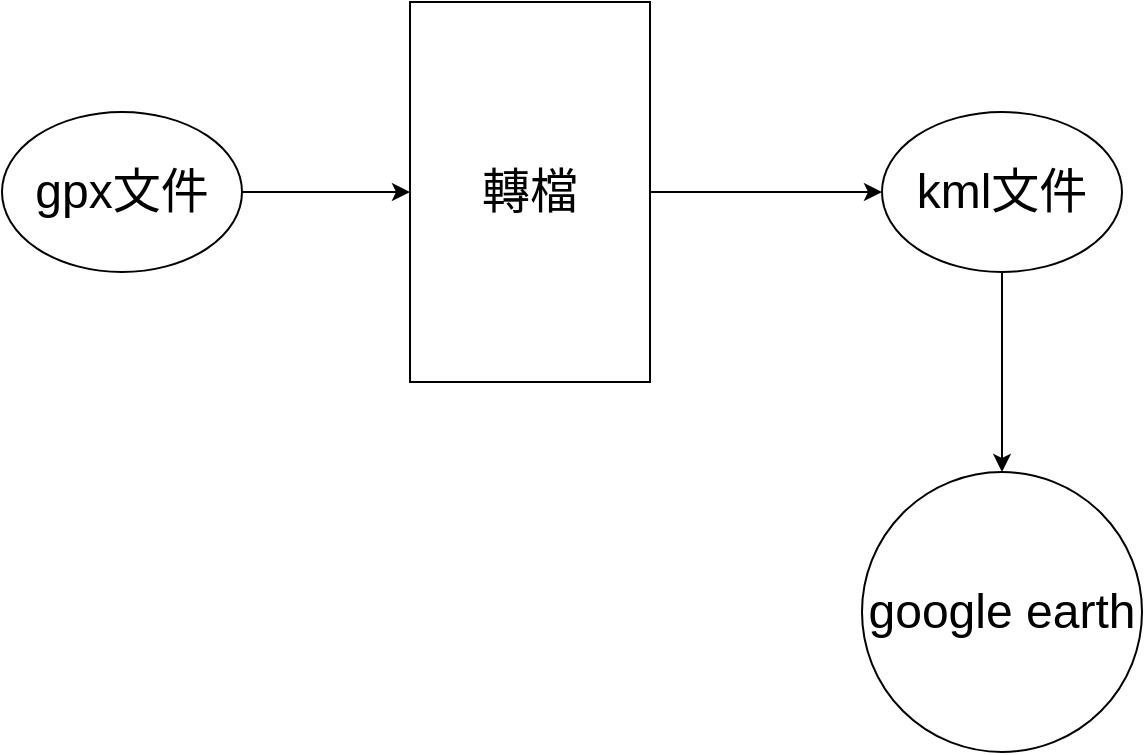 <mxfile version="16.1.4" type="github">
  <diagram id="5e5Dk54hfpTxT54ZvgJR" name="Page-1">
    <mxGraphModel dx="946" dy="645" grid="1" gridSize="10" guides="1" tooltips="1" connect="1" arrows="1" fold="1" page="1" pageScale="1" pageWidth="827" pageHeight="1169" math="0" shadow="0">
      <root>
        <mxCell id="0" />
        <mxCell id="1" parent="0" />
        <mxCell id="ZuTiCQ5FA80Gp5bhVFO8-1" value="&lt;font style=&quot;font-size: 24px&quot;&gt;gpx文件&lt;/font&gt;" style="ellipse;whiteSpace=wrap;html=1;" vertex="1" parent="1">
          <mxGeometry x="150" y="200" width="120" height="80" as="geometry" />
        </mxCell>
        <mxCell id="ZuTiCQ5FA80Gp5bhVFO8-2" value="轉檔" style="rounded=0;whiteSpace=wrap;html=1;fontSize=24;" vertex="1" parent="1">
          <mxGeometry x="354" y="145" width="120" height="190" as="geometry" />
        </mxCell>
        <mxCell id="ZuTiCQ5FA80Gp5bhVFO8-3" value="" style="endArrow=classic;html=1;rounded=0;fontSize=24;exitX=1;exitY=0.5;exitDx=0;exitDy=0;entryX=0;entryY=0.5;entryDx=0;entryDy=0;" edge="1" parent="1" source="ZuTiCQ5FA80Gp5bhVFO8-1" target="ZuTiCQ5FA80Gp5bhVFO8-2">
          <mxGeometry width="50" height="50" relative="1" as="geometry">
            <mxPoint x="390" y="360" as="sourcePoint" />
            <mxPoint x="440" y="310" as="targetPoint" />
          </mxGeometry>
        </mxCell>
        <mxCell id="ZuTiCQ5FA80Gp5bhVFO8-4" value="kml文件" style="ellipse;whiteSpace=wrap;html=1;fontSize=24;" vertex="1" parent="1">
          <mxGeometry x="590" y="200" width="120" height="80" as="geometry" />
        </mxCell>
        <mxCell id="ZuTiCQ5FA80Gp5bhVFO8-5" value="" style="endArrow=classic;html=1;rounded=0;fontSize=24;exitX=1;exitY=0.5;exitDx=0;exitDy=0;entryX=0;entryY=0.5;entryDx=0;entryDy=0;" edge="1" parent="1" source="ZuTiCQ5FA80Gp5bhVFO8-2" target="ZuTiCQ5FA80Gp5bhVFO8-4">
          <mxGeometry width="50" height="50" relative="1" as="geometry">
            <mxPoint x="390" y="390" as="sourcePoint" />
            <mxPoint x="440" y="340" as="targetPoint" />
          </mxGeometry>
        </mxCell>
        <mxCell id="ZuTiCQ5FA80Gp5bhVFO8-6" value="google earth" style="ellipse;whiteSpace=wrap;html=1;aspect=fixed;fontSize=24;" vertex="1" parent="1">
          <mxGeometry x="580" y="380" width="140" height="140" as="geometry" />
        </mxCell>
        <mxCell id="ZuTiCQ5FA80Gp5bhVFO8-7" value="" style="endArrow=classic;html=1;rounded=0;fontSize=24;exitX=0.5;exitY=1;exitDx=0;exitDy=0;" edge="1" parent="1" source="ZuTiCQ5FA80Gp5bhVFO8-4" target="ZuTiCQ5FA80Gp5bhVFO8-6">
          <mxGeometry width="50" height="50" relative="1" as="geometry">
            <mxPoint x="390" y="430" as="sourcePoint" />
            <mxPoint x="440" y="380" as="targetPoint" />
          </mxGeometry>
        </mxCell>
      </root>
    </mxGraphModel>
  </diagram>
</mxfile>
